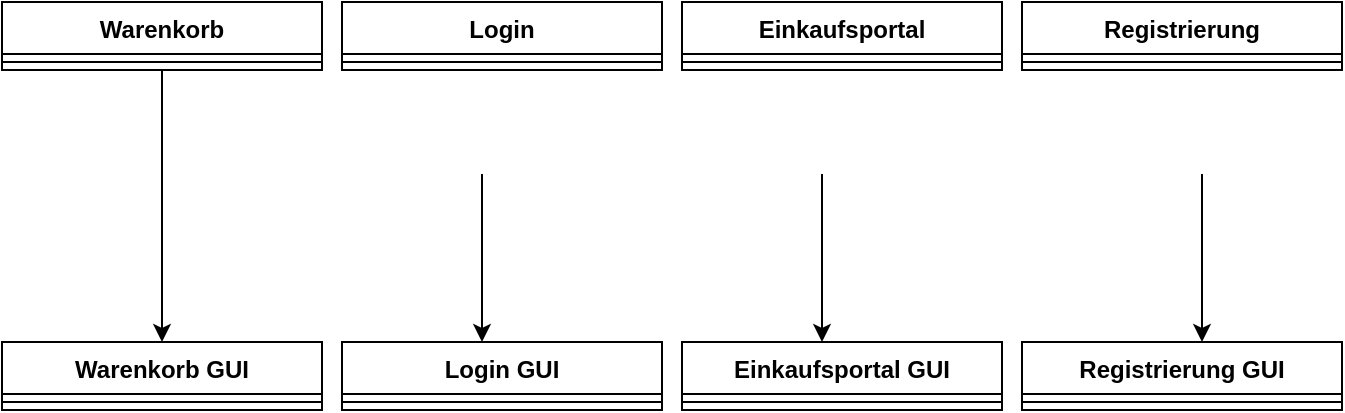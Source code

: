 <mxfile version="14.4.3" type="github"><diagram id="bY8wec4f6z50knl-x0bv" name="Page-1"><mxGraphModel dx="1422" dy="791" grid="1" gridSize="10" guides="1" tooltips="1" connect="1" arrows="1" fold="1" page="1" pageScale="1" pageWidth="827" pageHeight="1169" math="0" shadow="0"><root><mxCell id="0"/><mxCell id="1" parent="0"/><mxCell id="ibmJLDFl4w9AsXYfDGKs-5" value="Login" style="swimlane;fontStyle=1;align=center;verticalAlign=top;childLayout=stackLayout;horizontal=1;startSize=26;horizontalStack=0;resizeParent=1;resizeParentMax=0;resizeLast=0;collapsible=1;marginBottom=0;" vertex="1" parent="1"><mxGeometry x="210" y="30" width="160" height="34" as="geometry"/></mxCell><mxCell id="ibmJLDFl4w9AsXYfDGKs-7" value="" style="line;strokeWidth=1;fillColor=none;align=left;verticalAlign=middle;spacingTop=-1;spacingLeft=3;spacingRight=3;rotatable=0;labelPosition=right;points=[];portConstraint=eastwest;" vertex="1" parent="ibmJLDFl4w9AsXYfDGKs-5"><mxGeometry y="26" width="160" height="8" as="geometry"/></mxCell><mxCell id="ibmJLDFl4w9AsXYfDGKs-13" value="Einkaufsportal" style="swimlane;fontStyle=1;align=center;verticalAlign=top;childLayout=stackLayout;horizontal=1;startSize=26;horizontalStack=0;resizeParent=1;resizeParentMax=0;resizeLast=0;collapsible=1;marginBottom=0;" vertex="1" parent="1"><mxGeometry x="380" y="30" width="160" height="34" as="geometry"/></mxCell><mxCell id="ibmJLDFl4w9AsXYfDGKs-15" value="" style="line;strokeWidth=1;fillColor=none;align=left;verticalAlign=middle;spacingTop=-1;spacingLeft=3;spacingRight=3;rotatable=0;labelPosition=right;points=[];portConstraint=eastwest;" vertex="1" parent="ibmJLDFl4w9AsXYfDGKs-13"><mxGeometry y="26" width="160" height="8" as="geometry"/></mxCell><mxCell id="ibmJLDFl4w9AsXYfDGKs-17" value="Registrierung" style="swimlane;fontStyle=1;align=center;verticalAlign=top;childLayout=stackLayout;horizontal=1;startSize=26;horizontalStack=0;resizeParent=1;resizeParentMax=0;resizeLast=0;collapsible=1;marginBottom=0;" vertex="1" parent="1"><mxGeometry x="550" y="30" width="160" height="34" as="geometry"/></mxCell><mxCell id="ibmJLDFl4w9AsXYfDGKs-19" value="" style="line;strokeWidth=1;fillColor=none;align=left;verticalAlign=middle;spacingTop=-1;spacingLeft=3;spacingRight=3;rotatable=0;labelPosition=right;points=[];portConstraint=eastwest;" vertex="1" parent="ibmJLDFl4w9AsXYfDGKs-17"><mxGeometry y="26" width="160" height="8" as="geometry"/></mxCell><mxCell id="ibmJLDFl4w9AsXYfDGKs-21" value="Warenkorb GUI" style="swimlane;fontStyle=1;align=center;verticalAlign=top;childLayout=stackLayout;horizontal=1;startSize=26;horizontalStack=0;resizeParent=1;resizeParentMax=0;resizeLast=0;collapsible=1;marginBottom=0;" vertex="1" parent="1"><mxGeometry x="40" y="200" width="160" height="34" as="geometry"/></mxCell><mxCell id="ibmJLDFl4w9AsXYfDGKs-23" value="" style="line;strokeWidth=1;fillColor=none;align=left;verticalAlign=middle;spacingTop=-1;spacingLeft=3;spacingRight=3;rotatable=0;labelPosition=right;points=[];portConstraint=eastwest;" vertex="1" parent="ibmJLDFl4w9AsXYfDGKs-21"><mxGeometry y="26" width="160" height="8" as="geometry"/></mxCell><mxCell id="ibmJLDFl4w9AsXYfDGKs-25" value="Login GUI" style="swimlane;fontStyle=1;align=center;verticalAlign=top;childLayout=stackLayout;horizontal=1;startSize=26;horizontalStack=0;resizeParent=1;resizeParentMax=0;resizeLast=0;collapsible=1;marginBottom=0;" vertex="1" parent="1"><mxGeometry x="210" y="200" width="160" height="34" as="geometry"/></mxCell><mxCell id="ibmJLDFl4w9AsXYfDGKs-27" value="" style="line;strokeWidth=1;fillColor=none;align=left;verticalAlign=middle;spacingTop=-1;spacingLeft=3;spacingRight=3;rotatable=0;labelPosition=right;points=[];portConstraint=eastwest;" vertex="1" parent="ibmJLDFl4w9AsXYfDGKs-25"><mxGeometry y="26" width="160" height="8" as="geometry"/></mxCell><mxCell id="ibmJLDFl4w9AsXYfDGKs-29" value="Einkaufsportal GUI" style="swimlane;fontStyle=1;align=center;verticalAlign=top;childLayout=stackLayout;horizontal=1;startSize=26;horizontalStack=0;resizeParent=1;resizeParentMax=0;resizeLast=0;collapsible=1;marginBottom=0;" vertex="1" parent="1"><mxGeometry x="380" y="200" width="160" height="34" as="geometry"/></mxCell><mxCell id="ibmJLDFl4w9AsXYfDGKs-31" value="" style="line;strokeWidth=1;fillColor=none;align=left;verticalAlign=middle;spacingTop=-1;spacingLeft=3;spacingRight=3;rotatable=0;labelPosition=right;points=[];portConstraint=eastwest;" vertex="1" parent="ibmJLDFl4w9AsXYfDGKs-29"><mxGeometry y="26" width="160" height="8" as="geometry"/></mxCell><mxCell id="ibmJLDFl4w9AsXYfDGKs-37" value="Warenkorb" style="swimlane;fontStyle=1;align=center;verticalAlign=top;childLayout=stackLayout;horizontal=1;startSize=26;horizontalStack=0;resizeParent=1;resizeParentMax=0;resizeLast=0;collapsible=1;marginBottom=0;" vertex="1" parent="1"><mxGeometry x="40" y="30" width="160" height="34" as="geometry"/></mxCell><mxCell id="ibmJLDFl4w9AsXYfDGKs-39" value="" style="line;strokeWidth=1;fillColor=none;align=left;verticalAlign=middle;spacingTop=-1;spacingLeft=3;spacingRight=3;rotatable=0;labelPosition=right;points=[];portConstraint=eastwest;" vertex="1" parent="ibmJLDFl4w9AsXYfDGKs-37"><mxGeometry y="26" width="160" height="8" as="geometry"/></mxCell><mxCell id="ibmJLDFl4w9AsXYfDGKs-41" value="Registrierung GUI " style="swimlane;fontStyle=1;align=center;verticalAlign=top;childLayout=stackLayout;horizontal=1;startSize=26;horizontalStack=0;resizeParent=1;resizeParentMax=0;resizeLast=0;collapsible=1;marginBottom=0;" vertex="1" parent="1"><mxGeometry x="550" y="200" width="160" height="34" as="geometry"/></mxCell><mxCell id="ibmJLDFl4w9AsXYfDGKs-43" value="" style="line;strokeWidth=1;fillColor=none;align=left;verticalAlign=middle;spacingTop=-1;spacingLeft=3;spacingRight=3;rotatable=0;labelPosition=right;points=[];portConstraint=eastwest;" vertex="1" parent="ibmJLDFl4w9AsXYfDGKs-41"><mxGeometry y="26" width="160" height="8" as="geometry"/></mxCell><mxCell id="ibmJLDFl4w9AsXYfDGKs-45" value="" style="endArrow=classic;html=1;exitX=0.5;exitY=1;exitDx=0;exitDy=0;" edge="1" parent="1" source="ibmJLDFl4w9AsXYfDGKs-37" target="ibmJLDFl4w9AsXYfDGKs-21"><mxGeometry width="50" height="50" relative="1" as="geometry"><mxPoint x="390" y="430" as="sourcePoint"/><mxPoint x="440" y="380" as="targetPoint"/></mxGeometry></mxCell><mxCell id="ibmJLDFl4w9AsXYfDGKs-50" value="" style="endArrow=classic;html=1;exitX=0.5;exitY=1;exitDx=0;exitDy=0;" edge="1" parent="1"><mxGeometry width="50" height="50" relative="1" as="geometry"><mxPoint x="280" y="116" as="sourcePoint"/><mxPoint x="280" y="200" as="targetPoint"/></mxGeometry></mxCell><mxCell id="ibmJLDFl4w9AsXYfDGKs-51" value="" style="endArrow=classic;html=1;exitX=0.5;exitY=1;exitDx=0;exitDy=0;" edge="1" parent="1"><mxGeometry width="50" height="50" relative="1" as="geometry"><mxPoint x="450" y="116" as="sourcePoint"/><mxPoint x="450" y="200" as="targetPoint"/></mxGeometry></mxCell><mxCell id="ibmJLDFl4w9AsXYfDGKs-52" value="" style="endArrow=classic;html=1;exitX=0.5;exitY=1;exitDx=0;exitDy=0;" edge="1" parent="1"><mxGeometry width="50" height="50" relative="1" as="geometry"><mxPoint x="640" y="116" as="sourcePoint"/><mxPoint x="640" y="200" as="targetPoint"/></mxGeometry></mxCell></root></mxGraphModel></diagram></mxfile>